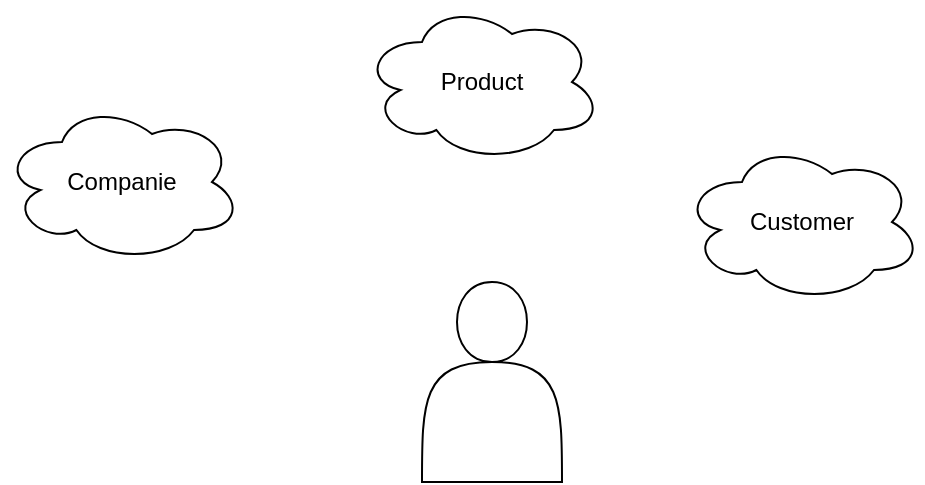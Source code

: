 <mxfile>
    <diagram id="BftoQ4M9l3bpGqCNaJW8" name="Cloud diagram">
        <mxGraphModel dx="1360" dy="790" grid="1" gridSize="10" guides="1" tooltips="1" connect="1" arrows="1" fold="1" page="1" pageScale="1" pageWidth="827" pageHeight="1169" math="0" shadow="0">
            <root>
                <mxCell id="p7A9AE8B45wEXdgiQYDZ-0"/>
                <mxCell id="p7A9AE8B45wEXdgiQYDZ-1" parent="p7A9AE8B45wEXdgiQYDZ-0"/>
                <mxCell id="p7A9AE8B45wEXdgiQYDZ-2" value="" style="shape=actor;whiteSpace=wrap;html=1;" parent="p7A9AE8B45wEXdgiQYDZ-1" vertex="1">
                    <mxGeometry x="360" y="300" width="70" height="100" as="geometry"/>
                </mxCell>
                <mxCell id="p7A9AE8B45wEXdgiQYDZ-3" value="Product" style="ellipse;shape=cloud;whiteSpace=wrap;html=1;" parent="p7A9AE8B45wEXdgiQYDZ-1" vertex="1">
                    <mxGeometry x="330" y="160" width="120" height="80" as="geometry"/>
                </mxCell>
                <mxCell id="p7A9AE8B45wEXdgiQYDZ-4" value="Customer" style="ellipse;shape=cloud;whiteSpace=wrap;html=1;" parent="p7A9AE8B45wEXdgiQYDZ-1" vertex="1">
                    <mxGeometry x="490" y="230" width="120" height="80" as="geometry"/>
                </mxCell>
                <mxCell id="p7A9AE8B45wEXdgiQYDZ-5" value="Companie" style="ellipse;shape=cloud;whiteSpace=wrap;html=1;" parent="p7A9AE8B45wEXdgiQYDZ-1" vertex="1">
                    <mxGeometry x="150" y="210" width="120" height="80" as="geometry"/>
                </mxCell>
            </root>
        </mxGraphModel>
    </diagram>
    <diagram id="SfidCJ8BkUveGsl_4IyG" name="ER diagram">
        <mxGraphModel dx="1360" dy="790" grid="1" gridSize="10" guides="1" tooltips="1" connect="1" arrows="1" fold="1" page="1" pageScale="1" pageWidth="827" pageHeight="1169" math="0" shadow="0">
            <root>
                <mxCell id="0"/>
                <mxCell id="1" parent="0"/>
                <mxCell id="Wu_AGs6K-JH0apfa06fK-2" style="edgeStyle=none;html=1;exitX=1;exitY=0.75;exitDx=0;exitDy=0;entryX=0;entryY=0.5;entryDx=0;entryDy=0;startArrow=ERone;startFill=0;endArrow=ERone;endFill=0;" parent="1" source="mz25Tj_YjTC5d9k70RLO-1" target="mz25Tj_YjTC5d9k70RLO-6" edge="1">
                    <mxGeometry relative="1" as="geometry"/>
                </mxCell>
                <mxCell id="Wu_AGs6K-JH0apfa06fK-10" style="edgeStyle=none;html=1;exitX=0.25;exitY=1;exitDx=0;exitDy=0;entryX=0.5;entryY=0;entryDx=0;entryDy=0;startArrow=ERmany;startFill=0;endArrow=ERmany;endFill=0;" parent="1" source="mz25Tj_YjTC5d9k70RLO-1" target="mz25Tj_YjTC5d9k70RLO-5" edge="1">
                    <mxGeometry relative="1" as="geometry"/>
                </mxCell>
                <mxCell id="mz25Tj_YjTC5d9k70RLO-1" value="Customer" style="rounded=0;whiteSpace=wrap;html=1;" parent="1" vertex="1">
                    <mxGeometry x="690" y="590" width="120" height="60" as="geometry"/>
                </mxCell>
                <mxCell id="mz25Tj_YjTC5d9k70RLO-2" value="Product" style="rounded=0;whiteSpace=wrap;html=1;" parent="1" vertex="1">
                    <mxGeometry x="690" y="150" width="120" height="60" as="geometry"/>
                </mxCell>
                <mxCell id="BYhoXUQVwIKaxeGHdYCk-1" style="edgeStyle=none;html=1;exitX=0;exitY=0.5;exitDx=0;exitDy=0;entryX=1;entryY=0.5;entryDx=0;entryDy=0;endArrow=ERmany;endFill=0;startArrow=ERone;startFill=0;" parent="1" source="mz25Tj_YjTC5d9k70RLO-3" target="mz25Tj_YjTC5d9k70RLO-2" edge="1">
                    <mxGeometry relative="1" as="geometry"/>
                </mxCell>
                <mxCell id="mz25Tj_YjTC5d9k70RLO-3" value="Companie" style="rounded=0;whiteSpace=wrap;html=1;" parent="1" vertex="1">
                    <mxGeometry x="1106" y="150" width="120" height="60" as="geometry"/>
                </mxCell>
                <mxCell id="Wu_AGs6K-JH0apfa06fK-8" style="edgeStyle=none;html=1;exitX=1;exitY=0.5;exitDx=0;exitDy=0;entryX=0;entryY=0.5;entryDx=0;entryDy=0;startArrow=ERmany;startFill=0;endArrow=ERmany;endFill=0;" parent="1" source="mz25Tj_YjTC5d9k70RLO-4" target="mz25Tj_YjTC5d9k70RLO-1" edge="1">
                    <mxGeometry relative="1" as="geometry"/>
                </mxCell>
                <mxCell id="mz25Tj_YjTC5d9k70RLO-4" value="lName" style="ellipse;whiteSpace=wrap;html=1;" parent="1" vertex="1">
                    <mxGeometry x="460" y="600" width="120" height="80" as="geometry"/>
                </mxCell>
                <mxCell id="mz25Tj_YjTC5d9k70RLO-5" value="Address" style="ellipse;whiteSpace=wrap;html=1;" parent="1" vertex="1">
                    <mxGeometry x="640" y="770" width="120" height="80" as="geometry"/>
                </mxCell>
                <mxCell id="mz25Tj_YjTC5d9k70RLO-6" value="Username" style="ellipse;whiteSpace=wrap;html=1;" parent="1" vertex="1">
                    <mxGeometry x="940" y="570" width="120" height="80" as="geometry"/>
                </mxCell>
                <mxCell id="mz25Tj_YjTC5d9k70RLO-7" value="Account_id" style="ellipse;whiteSpace=wrap;html=1;" parent="1" vertex="1">
                    <mxGeometry x="920" y="700" width="120" height="80" as="geometry"/>
                </mxCell>
                <mxCell id="mz25Tj_YjTC5d9k70RLO-8" value="email" style="ellipse;whiteSpace=wrap;html=1;" parent="1" vertex="1">
                    <mxGeometry x="480" y="740" width="120" height="80" as="geometry"/>
                </mxCell>
                <mxCell id="mz25Tj_YjTC5d9k70RLO-9" value="fName" style="ellipse;whiteSpace=wrap;html=1;" parent="1" vertex="1">
                    <mxGeometry x="890" y="480" width="120" height="80" as="geometry"/>
                </mxCell>
                <mxCell id="Wu_AGs6K-JH0apfa06fK-18" style="edgeStyle=none;html=1;exitX=0;exitY=1;exitDx=0;exitDy=0;entryX=0.75;entryY=0;entryDx=0;entryDy=0;startArrow=ERone;startFill=0;endArrow=ERone;endFill=0;" parent="1" source="mz25Tj_YjTC5d9k70RLO-10" target="mz25Tj_YjTC5d9k70RLO-3" edge="1">
                    <mxGeometry relative="1" as="geometry"/>
                </mxCell>
                <mxCell id="mz25Tj_YjTC5d9k70RLO-10" value="Address" style="ellipse;whiteSpace=wrap;html=1;" parent="1" vertex="1">
                    <mxGeometry x="1240" y="20" width="120" height="80" as="geometry"/>
                </mxCell>
                <mxCell id="mz25Tj_YjTC5d9k70RLO-11" value="email" style="ellipse;whiteSpace=wrap;html=1;" parent="1" vertex="1">
                    <mxGeometry x="1080" y="20" width="120" height="80" as="geometry"/>
                </mxCell>
                <mxCell id="Wu_AGs6K-JH0apfa06fK-17" style="edgeStyle=none;html=1;exitX=1;exitY=1;exitDx=0;exitDy=0;startArrow=ERone;startFill=0;endArrow=ERone;endFill=0;" parent="1" source="mz25Tj_YjTC5d9k70RLO-12" target="mz25Tj_YjTC5d9k70RLO-3" edge="1">
                    <mxGeometry relative="1" as="geometry"/>
                </mxCell>
                <mxCell id="mz25Tj_YjTC5d9k70RLO-12" value="Name" style="ellipse;whiteSpace=wrap;html=1;" parent="1" vertex="1">
                    <mxGeometry x="1241" y="280" width="120" height="80" as="geometry"/>
                </mxCell>
                <mxCell id="Wu_AGs6K-JH0apfa06fK-4" style="edgeStyle=none;html=1;entryX=1;entryY=1;entryDx=0;entryDy=0;startArrow=ERone;startFill=0;endArrow=ERone;endFill=0;" parent="1" target="mz25Tj_YjTC5d9k70RLO-3" edge="1">
                    <mxGeometry relative="1" as="geometry">
                        <mxPoint x="1340" y="230" as="sourcePoint"/>
                    </mxGeometry>
                </mxCell>
                <mxCell id="mz25Tj_YjTC5d9k70RLO-13" value="Companie_id" style="ellipse;whiteSpace=wrap;html=1;" parent="1" vertex="1">
                    <mxGeometry x="1320" y="200" width="120" height="80" as="geometry"/>
                </mxCell>
                <mxCell id="Wu_AGs6K-JH0apfa06fK-19" style="edgeStyle=none;html=1;exitX=0;exitY=0.5;exitDx=0;exitDy=0;entryX=1;entryY=0.25;entryDx=0;entryDy=0;startArrow=ERone;startFill=0;endArrow=ERone;endFill=0;" parent="1" source="mz25Tj_YjTC5d9k70RLO-14" target="mz25Tj_YjTC5d9k70RLO-3" edge="1">
                    <mxGeometry relative="1" as="geometry"/>
                </mxCell>
                <mxCell id="mz25Tj_YjTC5d9k70RLO-14" value="Telephone" style="ellipse;whiteSpace=wrap;html=1;" parent="1" vertex="1">
                    <mxGeometry x="1320" y="110" width="120" height="80" as="geometry"/>
                </mxCell>
                <mxCell id="Wu_AGs6K-JH0apfa06fK-15" style="edgeStyle=none;html=1;exitX=1;exitY=0.5;exitDx=0;exitDy=0;entryX=-0.003;entryY=0.377;entryDx=0;entryDy=0;entryPerimeter=0;startArrow=ERone;startFill=0;endArrow=ERone;endFill=0;" parent="1" source="mz25Tj_YjTC5d9k70RLO-15" target="mz25Tj_YjTC5d9k70RLO-2" edge="1">
                    <mxGeometry relative="1" as="geometry"/>
                </mxCell>
                <mxCell id="mz25Tj_YjTC5d9k70RLO-15" value="Name" style="ellipse;whiteSpace=wrap;html=1;" parent="1" vertex="1">
                    <mxGeometry x="414" y="90" width="120" height="80" as="geometry"/>
                </mxCell>
                <mxCell id="Wu_AGs6K-JH0apfa06fK-3" style="edgeStyle=none;html=1;exitX=1;exitY=1;exitDx=0;exitDy=0;entryX=0;entryY=0;entryDx=0;entryDy=0;startArrow=ERone;startFill=0;endArrow=ERone;endFill=0;" parent="1" source="mz25Tj_YjTC5d9k70RLO-16" target="mz25Tj_YjTC5d9k70RLO-2" edge="1">
                    <mxGeometry relative="1" as="geometry"/>
                </mxCell>
                <mxCell id="mz25Tj_YjTC5d9k70RLO-16" value="Product_id" style="ellipse;whiteSpace=wrap;html=1;" parent="1" vertex="1">
                    <mxGeometry x="540" y="30" width="120" height="80" as="geometry"/>
                </mxCell>
                <mxCell id="Wu_AGs6K-JH0apfa06fK-16" style="edgeStyle=none;html=1;exitX=1;exitY=0.5;exitDx=0;exitDy=0;entryX=0;entryY=0.75;entryDx=0;entryDy=0;startArrow=ERone;startFill=0;endArrow=ERone;endFill=0;" parent="1" source="mz25Tj_YjTC5d9k70RLO-17" target="mz25Tj_YjTC5d9k70RLO-2" edge="1">
                    <mxGeometry relative="1" as="geometry"/>
                </mxCell>
                <mxCell id="mz25Tj_YjTC5d9k70RLO-17" value="Description" style="ellipse;whiteSpace=wrap;html=1;" parent="1" vertex="1">
                    <mxGeometry x="354" y="180" width="120" height="80" as="geometry"/>
                </mxCell>
                <mxCell id="Wu_AGs6K-JH0apfa06fK-14" style="edgeStyle=none;html=1;exitX=0.5;exitY=1;exitDx=0;exitDy=0;entryX=0.433;entryY=-0.067;entryDx=0;entryDy=0;startArrow=ERone;startFill=0;endArrow=ERmany;endFill=0;entryPerimeter=0;" parent="1" source="mz25Tj_YjTC5d9k70RLO-19" target="mz25Tj_YjTC5d9k70RLO-2" edge="1">
                    <mxGeometry relative="1" as="geometry"/>
                </mxCell>
                <mxCell id="mz25Tj_YjTC5d9k70RLO-19" value="Set" style="ellipse;whiteSpace=wrap;html=1;" parent="1" vertex="1">
                    <mxGeometry x="690" y="20" width="120" height="80" as="geometry"/>
                </mxCell>
                <mxCell id="mz25Tj_YjTC5d9k70RLO-20" style="edgeStyle=none;html=1;exitX=1;exitY=0.5;exitDx=0;exitDy=0;entryX=0;entryY=0.5;entryDx=0;entryDy=0;startArrow=ERmany;startFill=0;endArrow=ERmany;endFill=0;" parent="1" source="mz25Tj_YjTC5d9k70RLO-21" target="mz25Tj_YjTC5d9k70RLO-22" edge="1">
                    <mxGeometry relative="1" as="geometry"/>
                </mxCell>
                <mxCell id="Wu_AGs6K-JH0apfa06fK-5" style="edgeStyle=none;html=1;exitX=0.5;exitY=0;exitDx=0;exitDy=0;entryX=0.5;entryY=1;entryDx=0;entryDy=0;startArrow=ERone;startFill=0;endArrow=ERone;endFill=0;" parent="1" source="mz25Tj_YjTC5d9k70RLO-21" target="mz25Tj_YjTC5d9k70RLO-2" edge="1">
                    <mxGeometry relative="1" as="geometry"/>
                </mxCell>
                <mxCell id="Wu_AGs6K-JH0apfa06fK-6" style="edgeStyle=none;html=1;exitX=0.5;exitY=1;exitDx=0;exitDy=0;startArrow=ERmany;startFill=0;endArrow=ERone;endFill=0;entryX=0.5;entryY=0;entryDx=0;entryDy=0;" parent="1" source="mz25Tj_YjTC5d9k70RLO-21" target="mz25Tj_YjTC5d9k70RLO-1" edge="1">
                    <mxGeometry relative="1" as="geometry">
                        <mxPoint x="420" y="660" as="targetPoint"/>
                    </mxGeometry>
                </mxCell>
                <mxCell id="mz25Tj_YjTC5d9k70RLO-21" value="transaction" style="rhombus;whiteSpace=wrap;html=1;" parent="1" vertex="1">
                    <mxGeometry x="710" y="400" width="80" height="80" as="geometry"/>
                </mxCell>
                <mxCell id="mz25Tj_YjTC5d9k70RLO-22" value="date" style="ellipse;whiteSpace=wrap;html=1;" parent="1" vertex="1">
                    <mxGeometry x="430" y="440" width="120" height="80" as="geometry"/>
                </mxCell>
                <mxCell id="mz25Tj_YjTC5d9k70RLO-23" style="edgeStyle=none;html=1;exitX=1;exitY=0.5;exitDx=0;exitDy=0;entryX=0;entryY=0.5;entryDx=0;entryDy=0;startArrow=ERone;startFill=0;endArrow=ERone;endFill=0;" parent="1" source="mz25Tj_YjTC5d9k70RLO-24" target="mz25Tj_YjTC5d9k70RLO-21" edge="1">
                    <mxGeometry relative="1" as="geometry"/>
                </mxCell>
                <mxCell id="mz25Tj_YjTC5d9k70RLO-24" value="transaction_id" style="ellipse;whiteSpace=wrap;html=1;" parent="1" vertex="1">
                    <mxGeometry x="430" y="310" width="120" height="80" as="geometry"/>
                </mxCell>
                <mxCell id="Wu_AGs6K-JH0apfa06fK-1" style="edgeStyle=none;html=1;exitX=1;exitY=1;exitDx=0;exitDy=0;entryX=0;entryY=0;entryDx=0;entryDy=0;startArrow=ERone;startFill=0;endArrow=ERone;endFill=0;" parent="1" source="mz25Tj_YjTC5d9k70RLO-1" edge="1" target="mz25Tj_YjTC5d9k70RLO-7">
                    <mxGeometry relative="1" as="geometry">
                        <mxPoint x="460" y="810" as="sourcePoint"/>
                        <mxPoint x="550" y="810" as="targetPoint"/>
                    </mxGeometry>
                </mxCell>
                <mxCell id="Wu_AGs6K-JH0apfa06fK-7" style="edgeStyle=none;html=1;exitX=1;exitY=0.25;exitDx=0;exitDy=0;entryX=0.01;entryY=0.357;entryDx=0;entryDy=0;startArrow=ERmany;startFill=0;endArrow=ERmany;endFill=0;entryPerimeter=0;" parent="1" target="mz25Tj_YjTC5d9k70RLO-9" edge="1" source="mz25Tj_YjTC5d9k70RLO-1">
                    <mxGeometry relative="1" as="geometry">
                        <mxPoint x="480" y="670" as="sourcePoint"/>
                        <mxPoint x="564" y="670" as="targetPoint"/>
                    </mxGeometry>
                </mxCell>
                <mxCell id="Wu_AGs6K-JH0apfa06fK-11" style="edgeStyle=none;html=1;exitX=0;exitY=1;exitDx=0;exitDy=0;entryX=1;entryY=0;entryDx=0;entryDy=0;startArrow=ERone;startFill=0;endArrow=ERone;endFill=0;" parent="1" source="mz25Tj_YjTC5d9k70RLO-1" target="mz25Tj_YjTC5d9k70RLO-8" edge="1">
                    <mxGeometry relative="1" as="geometry">
                        <mxPoint x="490" y="740" as="sourcePoint"/>
                        <mxPoint x="560" y="820" as="targetPoint"/>
                        <Array as="points"/>
                    </mxGeometry>
                </mxCell>
                <mxCell id="Wu_AGs6K-JH0apfa06fK-12" style="edgeStyle=none;html=1;exitX=0.5;exitY=1;exitDx=0;exitDy=0;startArrow=ERone;startFill=0;endArrow=ERone;endFill=0;entryX=0.5;entryY=0;entryDx=0;entryDy=0;" parent="1" source="mz25Tj_YjTC5d9k70RLO-11" target="mz25Tj_YjTC5d9k70RLO-3" edge="1">
                    <mxGeometry relative="1" as="geometry">
                        <mxPoint x="1160" y="110" as="sourcePoint"/>
                        <mxPoint x="1230" y="190" as="targetPoint"/>
                    </mxGeometry>
                </mxCell>
                <mxCell id="ufZ4dYLtVUYKjgn7GGsq-1" value="email" style="ellipse;whiteSpace=wrap;html=1;" parent="1" vertex="1">
                    <mxGeometry x="770" y="750" width="120" height="80" as="geometry"/>
                </mxCell>
                <mxCell id="ufZ4dYLtVUYKjgn7GGsq-2" style="edgeStyle=none;html=1;exitX=0.942;exitY=1.033;exitDx=0;exitDy=0;entryX=0.271;entryY=0.021;entryDx=0;entryDy=0;startArrow=ERone;startFill=0;endArrow=ERone;endFill=0;entryPerimeter=0;exitPerimeter=0;" parent="1" target="ufZ4dYLtVUYKjgn7GGsq-1" edge="1" source="mz25Tj_YjTC5d9k70RLO-1">
                    <mxGeometry relative="1" as="geometry">
                        <mxPoint x="452.57" y="730" as="sourcePoint"/>
                        <mxPoint x="374.996" y="801.716" as="targetPoint"/>
                        <Array as="points"/>
                    </mxGeometry>
                </mxCell>
            </root>
        </mxGraphModel>
    </diagram>
    <diagram id="MAcOQeWAqqJxacAHFtBG" name="Classes Diagram">
        <mxGraphModel dx="1360" dy="790" grid="1" gridSize="10" guides="1" tooltips="1" connect="1" arrows="1" fold="1" page="1" pageScale="1" pageWidth="827" pageHeight="1169" math="0" shadow="0">
            <root>
                <mxCell id="bltSFaBkxvMaxDuWufUZ-0"/>
                <mxCell id="bltSFaBkxvMaxDuWufUZ-1" parent="bltSFaBkxvMaxDuWufUZ-0"/>
                <mxCell id="5Vwtv1XRabFov6B1tKpm-0" value="Product" style="swimlane;fontStyle=0;childLayout=stackLayout;horizontal=1;startSize=30;horizontalStack=0;resizeParent=1;resizeParentMax=0;resizeLast=0;collapsible=1;marginBottom=0;" parent="bltSFaBkxvMaxDuWufUZ-1" vertex="1">
                    <mxGeometry x="190" y="80" width="170" height="300" as="geometry"/>
                </mxCell>
                <mxCell id="KDL0FA6mY9nUB1wJZi-c-2" value="product_id: int" style="text;strokeColor=none;fillColor=none;align=left;verticalAlign=middle;spacingLeft=4;spacingRight=4;overflow=hidden;points=[[0,0.5],[1,0.5]];portConstraint=eastwest;rotatable=0;" vertex="1" parent="5Vwtv1XRabFov6B1tKpm-0">
                    <mxGeometry y="30" width="170" height="30" as="geometry"/>
                </mxCell>
                <mxCell id="5Vwtv1XRabFov6B1tKpm-2" value="Name: varchar(40)" style="text;strokeColor=none;fillColor=none;align=left;verticalAlign=middle;spacingLeft=4;spacingRight=4;overflow=hidden;points=[[0,0.5],[1,0.5]];portConstraint=eastwest;rotatable=0;" parent="5Vwtv1XRabFov6B1tKpm-0" vertex="1">
                    <mxGeometry y="60" width="170" height="30" as="geometry"/>
                </mxCell>
                <mxCell id="5Vwtv1XRabFov6B1tKpm-3" value="Description: varchar(255)" style="text;strokeColor=none;fillColor=none;align=left;verticalAlign=middle;spacingLeft=4;spacingRight=4;overflow=hidden;points=[[0,0.5],[1,0.5]];portConstraint=eastwest;rotatable=0;" parent="5Vwtv1XRabFov6B1tKpm-0" vertex="1">
                    <mxGeometry y="90" width="170" height="30" as="geometry"/>
                </mxCell>
                <mxCell id="5Vwtv1XRabFov6B1tKpm-4" value="Photo: varchar(50)" style="text;strokeColor=none;fillColor=none;align=left;verticalAlign=middle;spacingLeft=4;spacingRight=4;overflow=hidden;points=[[0,0.5],[1,0.5]];portConstraint=eastwest;rotatable=0;" parent="5Vwtv1XRabFov6B1tKpm-0" vertex="1">
                    <mxGeometry y="120" width="170" height="30" as="geometry"/>
                </mxCell>
                <mxCell id="5Vwtv1XRabFov6B1tKpm-5" value="Price: int" style="text;strokeColor=none;fillColor=none;align=left;verticalAlign=middle;spacingLeft=4;spacingRight=4;overflow=hidden;points=[[0,0.5],[1,0.5]];portConstraint=eastwest;rotatable=0;" parent="5Vwtv1XRabFov6B1tKpm-0" vertex="1">
                    <mxGeometry y="150" width="170" height="30" as="geometry"/>
                </mxCell>
                <mxCell id="5Vwtv1XRabFov6B1tKpm-8" value="location: varchar(50)" style="text;strokeColor=none;fillColor=none;align=left;verticalAlign=middle;spacingLeft=4;spacingRight=4;overflow=hidden;points=[[0,0.5],[1,0.5]];portConstraint=eastwest;rotatable=0;" parent="5Vwtv1XRabFov6B1tKpm-0" vertex="1">
                    <mxGeometry y="180" width="170" height="30" as="geometry"/>
                </mxCell>
                <mxCell id="5Vwtv1XRabFov6B1tKpm-9" value="Set: varchar(50)" style="text;strokeColor=none;fillColor=none;align=left;verticalAlign=middle;spacingLeft=4;spacingRight=4;overflow=hidden;points=[[0,0.5],[1,0.5]];portConstraint=eastwest;rotatable=0;" parent="5Vwtv1XRabFov6B1tKpm-0" vertex="1">
                    <mxGeometry y="210" width="170" height="30" as="geometry"/>
                </mxCell>
                <mxCell id="KDL0FA6mY9nUB1wJZi-c-3" value="fk_transaction_id: int" style="text;strokeColor=none;fillColor=none;align=left;verticalAlign=middle;spacingLeft=4;spacingRight=4;overflow=hidden;points=[[0,0.5],[1,0.5]];portConstraint=eastwest;rotatable=0;" vertex="1" parent="5Vwtv1XRabFov6B1tKpm-0">
                    <mxGeometry y="240" width="170" height="30" as="geometry"/>
                </mxCell>
                <mxCell id="KDL0FA6mY9nUB1wJZi-c-4" value="fk_companie_id: int" style="text;strokeColor=none;fillColor=none;align=left;verticalAlign=middle;spacingLeft=4;spacingRight=4;overflow=hidden;points=[[0,0.5],[1,0.5]];portConstraint=eastwest;rotatable=0;" vertex="1" parent="5Vwtv1XRabFov6B1tKpm-0">
                    <mxGeometry y="270" width="170" height="30" as="geometry"/>
                </mxCell>
                <mxCell id="5Vwtv1XRabFov6B1tKpm-11" value="Customer" style="swimlane;fontStyle=0;childLayout=stackLayout;horizontal=1;startSize=30;horizontalStack=0;resizeParent=1;resizeParentMax=0;resizeLast=0;collapsible=1;marginBottom=0;" parent="bltSFaBkxvMaxDuWufUZ-1" vertex="1">
                    <mxGeometry x="600" y="80" width="140" height="300" as="geometry"/>
                </mxCell>
                <mxCell id="KDL0FA6mY9nUB1wJZi-c-10" value="customer_id: int" style="text;strokeColor=none;fillColor=none;align=left;verticalAlign=middle;spacingLeft=4;spacingRight=4;overflow=hidden;points=[[0,0.5],[1,0.5]];portConstraint=eastwest;rotatable=0;" vertex="1" parent="5Vwtv1XRabFov6B1tKpm-11">
                    <mxGeometry y="30" width="140" height="30" as="geometry"/>
                </mxCell>
                <mxCell id="5Vwtv1XRabFov6B1tKpm-13" value="lName: varchar(40)" style="text;strokeColor=none;fillColor=none;align=left;verticalAlign=middle;spacingLeft=4;spacingRight=4;overflow=hidden;points=[[0,0.5],[1,0.5]];portConstraint=eastwest;rotatable=0;" parent="5Vwtv1XRabFov6B1tKpm-11" vertex="1">
                    <mxGeometry y="60" width="140" height="30" as="geometry"/>
                </mxCell>
                <mxCell id="5Vwtv1XRabFov6B1tKpm-14" value="fName: varchar(40)" style="text;strokeColor=none;fillColor=none;align=left;verticalAlign=middle;spacingLeft=4;spacingRight=4;overflow=hidden;points=[[0,0.5],[1,0.5]];portConstraint=eastwest;rotatable=0;" parent="5Vwtv1XRabFov6B1tKpm-11" vertex="1">
                    <mxGeometry y="90" width="140" height="30" as="geometry"/>
                </mxCell>
                <mxCell id="5Vwtv1XRabFov6B1tKpm-15" value="age: int" style="text;strokeColor=none;fillColor=none;align=left;verticalAlign=middle;spacingLeft=4;spacingRight=4;overflow=hidden;points=[[0,0.5],[1,0.5]];portConstraint=eastwest;rotatable=0;" parent="5Vwtv1XRabFov6B1tKpm-11" vertex="1">
                    <mxGeometry y="120" width="140" height="30" as="geometry"/>
                </mxCell>
                <mxCell id="5Vwtv1XRabFov6B1tKpm-16" value="gender: Enum(M,F)" style="text;strokeColor=none;fillColor=none;align=left;verticalAlign=middle;spacingLeft=4;spacingRight=4;overflow=hidden;points=[[0,0.5],[1,0.5]];portConstraint=eastwest;rotatable=0;" parent="5Vwtv1XRabFov6B1tKpm-11" vertex="1">
                    <mxGeometry y="150" width="140" height="30" as="geometry"/>
                </mxCell>
                <mxCell id="5Vwtv1XRabFov6B1tKpm-17" value="address: varchar(50)" style="text;strokeColor=none;fillColor=none;align=left;verticalAlign=middle;spacingLeft=4;spacingRight=4;overflow=hidden;points=[[0,0.5],[1,0.5]];portConstraint=eastwest;rotatable=0;" parent="5Vwtv1XRabFov6B1tKpm-11" vertex="1">
                    <mxGeometry y="180" width="140" height="30" as="geometry"/>
                </mxCell>
                <mxCell id="5Vwtv1XRabFov6B1tKpm-19" value="email: varchar(40)" style="text;strokeColor=none;fillColor=none;align=left;verticalAlign=middle;spacingLeft=4;spacingRight=4;overflow=hidden;points=[[0,0.5],[1,0.5]];portConstraint=eastwest;rotatable=0;" parent="5Vwtv1XRabFov6B1tKpm-11" vertex="1">
                    <mxGeometry y="210" width="140" height="30" as="geometry"/>
                </mxCell>
                <mxCell id="5Vwtv1XRabFov6B1tKpm-20" value="regular: varchar(40)" style="text;strokeColor=none;fillColor=none;align=left;verticalAlign=middle;spacingLeft=4;spacingRight=4;overflow=hidden;points=[[0,0.5],[1,0.5]];portConstraint=eastwest;rotatable=0;" parent="5Vwtv1XRabFov6B1tKpm-11" vertex="1">
                    <mxGeometry y="240" width="140" height="30" as="geometry"/>
                </mxCell>
                <mxCell id="5Vwtv1XRabFov6B1tKpm-21" value="password: varchar(40)" style="text;strokeColor=none;fillColor=none;align=left;verticalAlign=middle;spacingLeft=4;spacingRight=4;overflow=hidden;points=[[0,0.5],[1,0.5]];portConstraint=eastwest;rotatable=0;" parent="5Vwtv1XRabFov6B1tKpm-11" vertex="1">
                    <mxGeometry y="270" width="140" height="30" as="geometry"/>
                </mxCell>
                <mxCell id="5Vwtv1XRabFov6B1tKpm-22" value="Transaction" style="swimlane;fontStyle=0;childLayout=stackLayout;horizontal=1;startSize=30;horizontalStack=0;resizeParent=1;resizeParentMax=0;resizeLast=0;collapsible=1;marginBottom=0;" parent="bltSFaBkxvMaxDuWufUZ-1" vertex="1">
                    <mxGeometry x="390" y="80" width="140" height="240" as="geometry"/>
                </mxCell>
                <mxCell id="KDL0FA6mY9nUB1wJZi-c-6" value="transaction_id: int" style="text;strokeColor=none;fillColor=none;align=left;verticalAlign=middle;spacingLeft=4;spacingRight=4;overflow=hidden;points=[[0,0.5],[1,0.5]];portConstraint=eastwest;rotatable=0;" vertex="1" parent="5Vwtv1XRabFov6B1tKpm-22">
                    <mxGeometry y="30" width="140" height="30" as="geometry"/>
                </mxCell>
                <mxCell id="5Vwtv1XRabFov6B1tKpm-24" value="date: date" style="text;strokeColor=none;fillColor=none;align=left;verticalAlign=middle;spacingLeft=4;spacingRight=4;overflow=hidden;points=[[0,0.5],[1,0.5]];portConstraint=eastwest;rotatable=0;" parent="5Vwtv1XRabFov6B1tKpm-22" vertex="1">
                    <mxGeometry y="60" width="140" height="30" as="geometry"/>
                </mxCell>
                <mxCell id="5Vwtv1XRabFov6B1tKpm-25" value="bank: varchar(50)" style="text;strokeColor=none;fillColor=none;align=left;verticalAlign=middle;spacingLeft=4;spacingRight=4;overflow=hidden;points=[[0,0.5],[1,0.5]];portConstraint=eastwest;rotatable=0;" parent="5Vwtv1XRabFov6B1tKpm-22" vertex="1">
                    <mxGeometry y="90" width="140" height="30" as="geometry"/>
                </mxCell>
                <mxCell id="5Vwtv1XRabFov6B1tKpm-26" value="aproved: varchar(50)" style="text;strokeColor=none;fillColor=none;align=left;verticalAlign=middle;spacingLeft=4;spacingRight=4;overflow=hidden;points=[[0,0.5],[1,0.5]];portConstraint=eastwest;rotatable=0;" parent="5Vwtv1XRabFov6B1tKpm-22" vertex="1">
                    <mxGeometry y="120" width="140" height="30" as="geometry"/>
                </mxCell>
                <mxCell id="5Vwtv1XRabFov6B1tKpm-27" value="bank id: int" style="text;strokeColor=none;fillColor=none;align=left;verticalAlign=middle;spacingLeft=4;spacingRight=4;overflow=hidden;points=[[0,0.5],[1,0.5]];portConstraint=eastwest;rotatable=0;" parent="5Vwtv1XRabFov6B1tKpm-22" vertex="1">
                    <mxGeometry y="150" width="140" height="30" as="geometry"/>
                </mxCell>
                <mxCell id="KDL0FA6mY9nUB1wJZi-c-7" value="fk_customer_id: int" style="text;strokeColor=none;fillColor=none;align=left;verticalAlign=middle;spacingLeft=4;spacingRight=4;overflow=hidden;points=[[0,0.5],[1,0.5]];portConstraint=eastwest;rotatable=0;" vertex="1" parent="5Vwtv1XRabFov6B1tKpm-22">
                    <mxGeometry y="180" width="140" height="30" as="geometry"/>
                </mxCell>
                <mxCell id="KDL0FA6mY9nUB1wJZi-c-8" value="fk_product_id: int" style="text;strokeColor=none;fillColor=none;align=left;verticalAlign=middle;spacingLeft=4;spacingRight=4;overflow=hidden;points=[[0,0.5],[1,0.5]];portConstraint=eastwest;rotatable=0;" vertex="1" parent="5Vwtv1XRabFov6B1tKpm-22">
                    <mxGeometry y="210" width="140" height="30" as="geometry"/>
                </mxCell>
                <mxCell id="RoiQtEguqw4ibtDkEK5l-0" value="Companie" style="swimlane;fontStyle=0;childLayout=stackLayout;horizontal=1;startSize=30;horizontalStack=0;resizeParent=1;resizeParentMax=0;resizeLast=0;collapsible=1;marginBottom=0;" parent="bltSFaBkxvMaxDuWufUZ-1" vertex="1">
                    <mxGeometry x="10" y="80" width="140" height="210" as="geometry"/>
                </mxCell>
                <mxCell id="KDL0FA6mY9nUB1wJZi-c-0" value="Companie_id: int" style="text;strokeColor=none;fillColor=none;align=left;verticalAlign=middle;spacingLeft=4;spacingRight=4;overflow=hidden;points=[[0,0.5],[1,0.5]];portConstraint=eastwest;rotatable=0;" vertex="1" parent="RoiQtEguqw4ibtDkEK5l-0">
                    <mxGeometry y="30" width="140" height="30" as="geometry"/>
                </mxCell>
                <mxCell id="RoiQtEguqw4ibtDkEK5l-2" value="Name: varchar(40)" style="text;strokeColor=none;fillColor=none;align=left;verticalAlign=middle;spacingLeft=4;spacingRight=4;overflow=hidden;points=[[0,0.5],[1,0.5]];portConstraint=eastwest;rotatable=0;" parent="RoiQtEguqw4ibtDkEK5l-0" vertex="1">
                    <mxGeometry y="60" width="140" height="30" as="geometry"/>
                </mxCell>
                <mxCell id="RoiQtEguqw4ibtDkEK5l-3" value="Email: varchar(50)" style="text;strokeColor=none;fillColor=none;align=left;verticalAlign=middle;spacingLeft=4;spacingRight=4;overflow=hidden;points=[[0,0.5],[1,0.5]];portConstraint=eastwest;rotatable=0;" parent="RoiQtEguqw4ibtDkEK5l-0" vertex="1">
                    <mxGeometry y="90" width="140" height="30" as="geometry"/>
                </mxCell>
                <mxCell id="1k5tXGwux48BqGk3Wfwd-0" value="Telephone: int" style="text;strokeColor=none;fillColor=none;align=left;verticalAlign=middle;spacingLeft=4;spacingRight=4;overflow=hidden;points=[[0,0.5],[1,0.5]];portConstraint=eastwest;rotatable=0;" parent="RoiQtEguqw4ibtDkEK5l-0" vertex="1">
                    <mxGeometry y="120" width="140" height="30" as="geometry"/>
                </mxCell>
                <mxCell id="RoiQtEguqw4ibtDkEK5l-8" value="Address: varchar(50)" style="text;strokeColor=none;fillColor=none;align=left;verticalAlign=middle;spacingLeft=4;spacingRight=4;overflow=hidden;points=[[0,0.5],[1,0.5]];portConstraint=eastwest;rotatable=0;" parent="RoiQtEguqw4ibtDkEK5l-0" vertex="1">
                    <mxGeometry y="150" width="140" height="30" as="geometry"/>
                </mxCell>
                <mxCell id="KDL0FA6mY9nUB1wJZi-c-1" value="fk_transaction_id: int" style="text;strokeColor=none;fillColor=none;align=left;verticalAlign=middle;spacingLeft=4;spacingRight=4;overflow=hidden;points=[[0,0.5],[1,0.5]];portConstraint=eastwest;rotatable=0;" vertex="1" parent="RoiQtEguqw4ibtDkEK5l-0">
                    <mxGeometry y="180" width="140" height="30" as="geometry"/>
                </mxCell>
                <mxCell id="Ifa2wM2gta5CdhLF6j30-0" style="edgeStyle=none;html=1;exitX=1;exitY=0.5;exitDx=0;exitDy=0;entryX=0;entryY=0.5;entryDx=0;entryDy=0;endArrow=ERmany;endFill=0;startArrow=ERone;startFill=0;" parent="bltSFaBkxvMaxDuWufUZ-1" source="RoiQtEguqw4ibtDkEK5l-3" target="5Vwtv1XRabFov6B1tKpm-3" edge="1">
                    <mxGeometry relative="1" as="geometry"/>
                </mxCell>
                <mxCell id="Ifa2wM2gta5CdhLF6j30-1" style="edgeStyle=none;html=1;exitX=1;exitY=0.5;exitDx=0;exitDy=0;entryX=0;entryY=0.5;entryDx=0;entryDy=0;startArrow=ERmany;startFill=0;endArrow=ERmany;endFill=0;" parent="bltSFaBkxvMaxDuWufUZ-1" source="5Vwtv1XRabFov6B1tKpm-3" target="5Vwtv1XRabFov6B1tKpm-25" edge="1">
                    <mxGeometry relative="1" as="geometry"/>
                </mxCell>
                <mxCell id="Ifa2wM2gta5CdhLF6j30-3" style="edgeStyle=none;html=1;exitX=1;exitY=0.5;exitDx=0;exitDy=0;entryX=0;entryY=0.5;entryDx=0;entryDy=0;startArrow=ERmany;startFill=0;endArrow=ERmany;endFill=0;" parent="bltSFaBkxvMaxDuWufUZ-1" source="5Vwtv1XRabFov6B1tKpm-25" target="5Vwtv1XRabFov6B1tKpm-14" edge="1">
                    <mxGeometry relative="1" as="geometry"/>
                </mxCell>
            </root>
        </mxGraphModel>
    </diagram>
    <diagram id="Pe-IWPN4tiaakaTPTUUt" name="Design">
        <mxGraphModel dx="2187" dy="790" grid="1" gridSize="10" guides="1" tooltips="1" connect="1" arrows="1" fold="1" page="1" pageScale="1" pageWidth="827" pageHeight="1169" math="0" shadow="0">
            <root>
                <mxCell id="l7A9eT8RPMLJg5uUsWfp-0"/>
                <mxCell id="l7A9eT8RPMLJg5uUsWfp-1" parent="l7A9eT8RPMLJg5uUsWfp-0"/>
                <mxCell id="_yUc3wn5C9PAnkP_wkvD-0" value="Product" style="swimlane;fontStyle=0;childLayout=stackLayout;horizontal=1;startSize=30;horizontalStack=0;resizeParent=1;resizeParentMax=0;resizeLast=0;collapsible=1;marginBottom=0;" parent="l7A9eT8RPMLJg5uUsWfp-1" vertex="1">
                    <mxGeometry x="-20" y="20" width="180" height="210" as="geometry">
                        <mxRectangle x="130" y="25" width="70" height="30" as="alternateBounds"/>
                    </mxGeometry>
                </mxCell>
                <mxCell id="NQptkOQGjQ6nekCyCTQY-1" value="product_id: int" style="text;strokeColor=none;fillColor=none;align=left;verticalAlign=middle;spacingLeft=4;spacingRight=4;overflow=hidden;points=[[0,0.5],[1,0.5]];portConstraint=eastwest;rotatable=0;" vertex="1" parent="_yUc3wn5C9PAnkP_wkvD-0">
                    <mxGeometry y="30" width="180" height="30" as="geometry"/>
                </mxCell>
                <mxCell id="_yUc3wn5C9PAnkP_wkvD-2" value="Name: varchar(40)" style="text;strokeColor=none;fillColor=none;align=left;verticalAlign=middle;spacingLeft=4;spacingRight=4;overflow=hidden;points=[[0,0.5],[1,0.5]];portConstraint=eastwest;rotatable=0;" parent="_yUc3wn5C9PAnkP_wkvD-0" vertex="1">
                    <mxGeometry y="60" width="180" height="30" as="geometry"/>
                </mxCell>
                <mxCell id="_yUc3wn5C9PAnkP_wkvD-3" value="Description: varchar(255)" style="text;strokeColor=none;fillColor=none;align=left;verticalAlign=middle;spacingLeft=4;spacingRight=4;overflow=hidden;points=[[0,0.5],[1,0.5]];portConstraint=eastwest;rotatable=0;" parent="_yUc3wn5C9PAnkP_wkvD-0" vertex="1">
                    <mxGeometry y="90" width="180" height="30" as="geometry"/>
                </mxCell>
                <mxCell id="_yUc3wn5C9PAnkP_wkvD-4" value="Photo: varchar(50)" style="text;strokeColor=none;fillColor=none;align=left;verticalAlign=middle;spacingLeft=4;spacingRight=4;overflow=hidden;points=[[0,0.5],[1,0.5]];portConstraint=eastwest;rotatable=0;" parent="_yUc3wn5C9PAnkP_wkvD-0" vertex="1">
                    <mxGeometry y="120" width="180" height="30" as="geometry"/>
                </mxCell>
                <mxCell id="_yUc3wn5C9PAnkP_wkvD-5" value="Price: int" style="text;strokeColor=none;fillColor=none;align=left;verticalAlign=middle;spacingLeft=4;spacingRight=4;overflow=hidden;points=[[0,0.5],[1,0.5]];portConstraint=eastwest;rotatable=0;" parent="_yUc3wn5C9PAnkP_wkvD-0" vertex="1">
                    <mxGeometry y="150" width="180" height="30" as="geometry"/>
                </mxCell>
                <mxCell id="NQptkOQGjQ6nekCyCTQY-2" value="fk_set_id: int" style="text;strokeColor=none;fillColor=none;align=left;verticalAlign=middle;spacingLeft=4;spacingRight=4;overflow=hidden;points=[[0,0.5],[1,0.5]];portConstraint=eastwest;rotatable=0;" vertex="1" parent="_yUc3wn5C9PAnkP_wkvD-0">
                    <mxGeometry y="180" width="180" height="30" as="geometry"/>
                </mxCell>
                <mxCell id="_yUc3wn5C9PAnkP_wkvD-10" value="Customer" style="swimlane;fontStyle=0;childLayout=stackLayout;horizontal=1;startSize=30;horizontalStack=0;resizeParent=1;resizeParentMax=0;resizeLast=0;collapsible=1;marginBottom=0;" parent="l7A9eT8RPMLJg5uUsWfp-1" vertex="1">
                    <mxGeometry x="667" y="30" width="160" height="300" as="geometry"/>
                </mxCell>
                <mxCell id="NQptkOQGjQ6nekCyCTQY-19" value="customer_id: int" style="text;strokeColor=none;fillColor=none;align=left;verticalAlign=middle;spacingLeft=4;spacingRight=4;overflow=hidden;points=[[0,0.5],[1,0.5]];portConstraint=eastwest;rotatable=0;" vertex="1" parent="_yUc3wn5C9PAnkP_wkvD-10">
                    <mxGeometry y="30" width="160" height="30" as="geometry"/>
                </mxCell>
                <mxCell id="_yUc3wn5C9PAnkP_wkvD-12" value="lName: varchar(40)" style="text;strokeColor=none;fillColor=none;align=left;verticalAlign=middle;spacingLeft=4;spacingRight=4;overflow=hidden;points=[[0,0.5],[1,0.5]];portConstraint=eastwest;rotatable=0;" parent="_yUc3wn5C9PAnkP_wkvD-10" vertex="1">
                    <mxGeometry y="60" width="160" height="30" as="geometry"/>
                </mxCell>
                <mxCell id="_yUc3wn5C9PAnkP_wkvD-13" value="fName: varchar(40)" style="text;strokeColor=none;fillColor=none;align=left;verticalAlign=middle;spacingLeft=4;spacingRight=4;overflow=hidden;points=[[0,0.5],[1,0.5]];portConstraint=eastwest;rotatable=0;" parent="_yUc3wn5C9PAnkP_wkvD-10" vertex="1">
                    <mxGeometry y="90" width="160" height="30" as="geometry"/>
                </mxCell>
                <mxCell id="_yUc3wn5C9PAnkP_wkvD-17" value="email: varchar(40)" style="text;strokeColor=none;fillColor=none;align=left;verticalAlign=middle;spacingLeft=4;spacingRight=4;overflow=hidden;points=[[0,0.5],[1,0.5]];portConstraint=eastwest;rotatable=0;" parent="_yUc3wn5C9PAnkP_wkvD-10" vertex="1">
                    <mxGeometry y="120" width="160" height="30" as="geometry"/>
                </mxCell>
                <mxCell id="_yUc3wn5C9PAnkP_wkvD-18" value="regular: varchar(40)" style="text;strokeColor=none;fillColor=none;align=left;verticalAlign=middle;spacingLeft=4;spacingRight=4;overflow=hidden;points=[[0,0.5],[1,0.5]];portConstraint=eastwest;rotatable=0;" parent="_yUc3wn5C9PAnkP_wkvD-10" vertex="1">
                    <mxGeometry y="150" width="160" height="30" as="geometry"/>
                </mxCell>
                <mxCell id="_yUc3wn5C9PAnkP_wkvD-20" value="password: varchar(40)" style="text;strokeColor=none;fillColor=none;align=left;verticalAlign=middle;spacingLeft=4;spacingRight=4;overflow=hidden;points=[[0,0.5],[1,0.5]];portConstraint=eastwest;rotatable=0;" parent="_yUc3wn5C9PAnkP_wkvD-10" vertex="1">
                    <mxGeometry y="180" width="160" height="30" as="geometry"/>
                </mxCell>
                <mxCell id="NQptkOQGjQ6nekCyCTQY-13" value="Fk_transaction_id: int" style="text;strokeColor=none;fillColor=none;align=left;verticalAlign=middle;spacingLeft=4;spacingRight=4;overflow=hidden;points=[[0,0.5],[1,0.5]];portConstraint=eastwest;rotatable=0;" vertex="1" parent="_yUc3wn5C9PAnkP_wkvD-10">
                    <mxGeometry y="210" width="160" height="30" as="geometry"/>
                </mxCell>
                <mxCell id="NQptkOQGjQ6nekCyCTQY-12" value="Fk_transaction_id: int" style="text;strokeColor=none;fillColor=none;align=left;verticalAlign=middle;spacingLeft=4;spacingRight=4;overflow=hidden;points=[[0,0.5],[1,0.5]];portConstraint=eastwest;rotatable=0;" vertex="1" parent="_yUc3wn5C9PAnkP_wkvD-10">
                    <mxGeometry y="240" width="160" height="30" as="geometry"/>
                </mxCell>
                <mxCell id="NQptkOQGjQ6nekCyCTQY-14" value="fk_order_id: int" style="text;strokeColor=none;fillColor=none;align=left;verticalAlign=middle;spacingLeft=4;spacingRight=4;overflow=hidden;points=[[0,0.5],[1,0.5]];portConstraint=eastwest;rotatable=0;" vertex="1" parent="_yUc3wn5C9PAnkP_wkvD-10">
                    <mxGeometry y="270" width="160" height="30" as="geometry"/>
                </mxCell>
                <mxCell id="_yUc3wn5C9PAnkP_wkvD-22" value="Order" style="swimlane;fontStyle=0;childLayout=stackLayout;horizontal=1;startSize=30;horizontalStack=0;resizeParent=1;resizeParentMax=0;resizeLast=0;collapsible=1;marginBottom=0;" parent="l7A9eT8RPMLJg5uUsWfp-1" vertex="1">
                    <mxGeometry x="420" y="60" width="140" height="240" as="geometry"/>
                </mxCell>
                <mxCell id="NQptkOQGjQ6nekCyCTQY-4" value="Order_id: int" style="text;strokeColor=none;fillColor=none;align=left;verticalAlign=middle;spacingLeft=4;spacingRight=4;overflow=hidden;points=[[0,0.5],[1,0.5]];portConstraint=eastwest;rotatable=0;" vertex="1" parent="_yUc3wn5C9PAnkP_wkvD-22">
                    <mxGeometry y="30" width="140" height="30" as="geometry"/>
                </mxCell>
                <mxCell id="_yUc3wn5C9PAnkP_wkvD-24" value="OrderDate: date" style="text;strokeColor=none;fillColor=none;align=left;verticalAlign=middle;spacingLeft=4;spacingRight=4;overflow=hidden;points=[[0,0.5],[1,0.5]];portConstraint=eastwest;rotatable=0;" parent="_yUc3wn5C9PAnkP_wkvD-22" vertex="1">
                    <mxGeometry y="60" width="140" height="30" as="geometry"/>
                </mxCell>
                <mxCell id="_yUc3wn5C9PAnkP_wkvD-25" value="ShipDate: date" style="text;strokeColor=none;fillColor=none;align=left;verticalAlign=middle;spacingLeft=4;spacingRight=4;overflow=hidden;points=[[0,0.5],[1,0.5]];portConstraint=eastwest;rotatable=0;" parent="_yUc3wn5C9PAnkP_wkvD-22" vertex="1">
                    <mxGeometry y="90" width="140" height="30" as="geometry"/>
                </mxCell>
                <mxCell id="_yUc3wn5C9PAnkP_wkvD-26" value="DeliveryDate: date" style="text;strokeColor=none;fillColor=none;align=left;verticalAlign=middle;spacingLeft=4;spacingRight=4;overflow=hidden;points=[[0,0.5],[1,0.5]];portConstraint=eastwest;rotatable=0;" parent="_yUc3wn5C9PAnkP_wkvD-22" vertex="1">
                    <mxGeometry y="120" width="140" height="30" as="geometry"/>
                </mxCell>
                <mxCell id="_yUc3wn5C9PAnkP_wkvD-27" value="Quantity: Int" style="text;strokeColor=none;fillColor=none;align=left;verticalAlign=middle;spacingLeft=4;spacingRight=4;overflow=hidden;points=[[0,0.5],[1,0.5]];portConstraint=eastwest;rotatable=0;" parent="_yUc3wn5C9PAnkP_wkvD-22" vertex="1">
                    <mxGeometry y="150" width="140" height="30" as="geometry"/>
                </mxCell>
                <mxCell id="_yUc3wn5C9PAnkP_wkvD-29" value="PriceSum: Int" style="text;strokeColor=none;fillColor=none;align=left;verticalAlign=middle;spacingLeft=4;spacingRight=4;overflow=hidden;points=[[0,0.5],[1,0.5]];portConstraint=eastwest;rotatable=0;" parent="_yUc3wn5C9PAnkP_wkvD-22" vertex="1">
                    <mxGeometry y="180" width="140" height="30" as="geometry"/>
                </mxCell>
                <mxCell id="NQptkOQGjQ6nekCyCTQY-5" value="Fk_ship_id: int" style="text;strokeColor=none;fillColor=none;align=left;verticalAlign=middle;spacingLeft=4;spacingRight=4;overflow=hidden;points=[[0,0.5],[1,0.5]];portConstraint=eastwest;rotatable=0;" vertex="1" parent="_yUc3wn5C9PAnkP_wkvD-22">
                    <mxGeometry y="210" width="140" height="30" as="geometry"/>
                </mxCell>
                <mxCell id="_yUc3wn5C9PAnkP_wkvD-31" value="Set" style="swimlane;fontStyle=0;childLayout=stackLayout;horizontal=1;startSize=30;horizontalStack=0;resizeParent=1;resizeParentMax=0;resizeLast=0;collapsible=1;marginBottom=0;" parent="l7A9eT8RPMLJg5uUsWfp-1" vertex="1">
                    <mxGeometry x="-300" y="70" width="130" height="90" as="geometry"/>
                </mxCell>
                <mxCell id="NQptkOQGjQ6nekCyCTQY-0" value="set_id: int" style="text;strokeColor=none;fillColor=none;align=left;verticalAlign=middle;spacingLeft=4;spacingRight=4;overflow=hidden;points=[[0,0.5],[1,0.5]];portConstraint=eastwest;rotatable=0;" vertex="1" parent="_yUc3wn5C9PAnkP_wkvD-31">
                    <mxGeometry y="30" width="130" height="30" as="geometry"/>
                </mxCell>
                <mxCell id="_yUc3wn5C9PAnkP_wkvD-33" value="Name: varchar(40)" style="text;strokeColor=none;fillColor=none;align=left;verticalAlign=middle;spacingLeft=4;spacingRight=4;overflow=hidden;points=[[0,0.5],[1,0.5]];portConstraint=eastwest;rotatable=0;" parent="_yUc3wn5C9PAnkP_wkvD-31" vertex="1">
                    <mxGeometry y="60" width="130" height="30" as="geometry"/>
                </mxCell>
                <mxCell id="_yUc3wn5C9PAnkP_wkvD-35" style="edgeStyle=orthogonalEdgeStyle;html=1;exitX=1;exitY=0.5;exitDx=0;exitDy=0;entryX=0;entryY=0.5;entryDx=0;entryDy=0;endArrow=ERone;endFill=0;startArrow=ERone;startFill=0;" parent="l7A9eT8RPMLJg5uUsWfp-1" source="NQptkOQGjQ6nekCyCTQY-0" target="NQptkOQGjQ6nekCyCTQY-2" edge="1">
                    <mxGeometry relative="1" as="geometry">
                        <mxPoint x="70" y="65" as="sourcePoint"/>
                        <mxPoint x="130" y="220" as="targetPoint"/>
                    </mxGeometry>
                </mxCell>
                <mxCell id="_yUc3wn5C9PAnkP_wkvD-37" value="Shiping" style="swimlane;fontStyle=0;childLayout=stackLayout;horizontal=1;startSize=30;horizontalStack=0;resizeParent=1;resizeParentMax=0;resizeLast=0;collapsible=1;marginBottom=0;" parent="l7A9eT8RPMLJg5uUsWfp-1" vertex="1">
                    <mxGeometry x="110" y="240" width="150" height="120" as="geometry"/>
                </mxCell>
                <mxCell id="EFD4EbcBfjZt1anDZhpm-2" value="StartLocation: varchar(50)" style="text;align=left;verticalAlign=middle;spacingLeft=4;spacingRight=4;overflow=hidden;points=[[0,0.5],[1,0.5]];portConstraint=eastwest;rotatable=0;" parent="_yUc3wn5C9PAnkP_wkvD-37" vertex="1">
                    <mxGeometry y="30" width="150" height="30" as="geometry"/>
                </mxCell>
                <mxCell id="EFD4EbcBfjZt1anDZhpm-1" value="EndLocation: varchar(50)" style="text;align=left;verticalAlign=middle;spacingLeft=4;spacingRight=4;overflow=hidden;points=[[0,0.5],[1,0.5]];portConstraint=eastwest;rotatable=0;" parent="_yUc3wn5C9PAnkP_wkvD-37" vertex="1">
                    <mxGeometry y="60" width="150" height="30" as="geometry"/>
                </mxCell>
                <mxCell id="NQptkOQGjQ6nekCyCTQY-6" value="Shiping_id: int" style="text;align=left;verticalAlign=middle;spacingLeft=4;spacingRight=4;overflow=hidden;points=[[0,0.5],[1,0.5]];portConstraint=eastwest;rotatable=0;" vertex="1" parent="_yUc3wn5C9PAnkP_wkvD-37">
                    <mxGeometry y="90" width="150" height="30" as="geometry"/>
                </mxCell>
                <mxCell id="_yUc3wn5C9PAnkP_wkvD-40" value="Companie" style="swimlane;fontStyle=0;childLayout=stackLayout;horizontal=1;startSize=30;horizontalStack=0;resizeParent=1;resizeParentMax=0;resizeLast=0;collapsible=1;marginBottom=0;" parent="l7A9eT8RPMLJg5uUsWfp-1" vertex="1">
                    <mxGeometry x="-170" y="460" width="140" height="210" as="geometry"/>
                </mxCell>
                <mxCell id="NQptkOQGjQ6nekCyCTQY-3" value="Companie_id: int" style="text;strokeColor=none;fillColor=none;align=left;verticalAlign=middle;spacingLeft=4;spacingRight=4;overflow=hidden;points=[[0,0.5],[1,0.5]];portConstraint=eastwest;rotatable=0;" vertex="1" parent="_yUc3wn5C9PAnkP_wkvD-40">
                    <mxGeometry y="30" width="140" height="30" as="geometry"/>
                </mxCell>
                <mxCell id="_yUc3wn5C9PAnkP_wkvD-42" value="Name: varchar(40)" style="text;strokeColor=none;fillColor=none;align=left;verticalAlign=middle;spacingLeft=4;spacingRight=4;overflow=hidden;points=[[0,0.5],[1,0.5]];portConstraint=eastwest;rotatable=0;" parent="_yUc3wn5C9PAnkP_wkvD-40" vertex="1">
                    <mxGeometry y="60" width="140" height="30" as="geometry"/>
                </mxCell>
                <mxCell id="_yUc3wn5C9PAnkP_wkvD-43" value="Email: varchar(50)" style="text;strokeColor=none;fillColor=none;align=left;verticalAlign=middle;spacingLeft=4;spacingRight=4;overflow=hidden;points=[[0,0.5],[1,0.5]];portConstraint=eastwest;rotatable=0;" parent="_yUc3wn5C9PAnkP_wkvD-40" vertex="1">
                    <mxGeometry y="90" width="140" height="30" as="geometry"/>
                </mxCell>
                <mxCell id="_yUc3wn5C9PAnkP_wkvD-44" value="Telephone: int" style="text;strokeColor=none;fillColor=none;align=left;verticalAlign=middle;spacingLeft=4;spacingRight=4;overflow=hidden;points=[[0,0.5],[1,0.5]];portConstraint=eastwest;rotatable=0;" parent="_yUc3wn5C9PAnkP_wkvD-40" vertex="1">
                    <mxGeometry y="120" width="140" height="30" as="geometry"/>
                </mxCell>
                <mxCell id="NQptkOQGjQ6nekCyCTQY-15" value="fk_location_id: int" style="text;strokeColor=none;fillColor=none;align=left;verticalAlign=middle;spacingLeft=4;spacingRight=4;overflow=hidden;points=[[0,0.5],[1,0.5]];portConstraint=eastwest;rotatable=0;" vertex="1" parent="_yUc3wn5C9PAnkP_wkvD-40">
                    <mxGeometry y="150" width="140" height="30" as="geometry"/>
                </mxCell>
                <mxCell id="NQptkOQGjQ6nekCyCTQY-16" value="fk_bankN_id: int" style="text;strokeColor=none;fillColor=none;align=left;verticalAlign=middle;spacingLeft=4;spacingRight=4;overflow=hidden;points=[[0,0.5],[1,0.5]];portConstraint=eastwest;rotatable=0;" vertex="1" parent="_yUc3wn5C9PAnkP_wkvD-40">
                    <mxGeometry y="180" width="140" height="30" as="geometry"/>
                </mxCell>
                <mxCell id="_yUc3wn5C9PAnkP_wkvD-48" value="Transaction" style="swimlane;fontStyle=0;childLayout=stackLayout;horizontal=1;startSize=30;horizontalStack=0;resizeParent=1;resizeParentMax=0;resizeLast=0;collapsible=1;marginBottom=0;" parent="l7A9eT8RPMLJg5uUsWfp-1" vertex="1">
                    <mxGeometry x="610" y="570" width="140" height="150" as="geometry"/>
                </mxCell>
                <mxCell id="NQptkOQGjQ6nekCyCTQY-20" value="transaction_id: int" style="text;strokeColor=none;fillColor=none;align=left;verticalAlign=middle;spacingLeft=4;spacingRight=4;overflow=hidden;points=[[0,0.5],[1,0.5]];portConstraint=eastwest;rotatable=0;" vertex="1" parent="_yUc3wn5C9PAnkP_wkvD-48">
                    <mxGeometry y="30" width="140" height="30" as="geometry"/>
                </mxCell>
                <mxCell id="_yUc3wn5C9PAnkP_wkvD-50" value="Tdate: date" style="text;strokeColor=none;fillColor=none;align=left;verticalAlign=middle;spacingLeft=4;spacingRight=4;overflow=hidden;points=[[0,0.5],[1,0.5]];portConstraint=eastwest;rotatable=0;" parent="_yUc3wn5C9PAnkP_wkvD-48" vertex="1">
                    <mxGeometry y="60" width="140" height="30" as="geometry"/>
                </mxCell>
                <mxCell id="_yUc3wn5C9PAnkP_wkvD-53" value="aproved: varchar(40)" style="text;strokeColor=none;fillColor=none;align=left;verticalAlign=middle;spacingLeft=4;spacingRight=4;overflow=hidden;points=[[0,0.5],[1,0.5]];portConstraint=eastwest;rotatable=0;" parent="_yUc3wn5C9PAnkP_wkvD-48" vertex="1">
                    <mxGeometry y="90" width="140" height="30" as="geometry"/>
                </mxCell>
                <mxCell id="NQptkOQGjQ6nekCyCTQY-21" value="fk_bankN: int" style="text;strokeColor=none;fillColor=none;align=left;verticalAlign=middle;spacingLeft=4;spacingRight=4;overflow=hidden;points=[[0,0.5],[1,0.5]];portConstraint=eastwest;rotatable=0;" vertex="1" parent="_yUc3wn5C9PAnkP_wkvD-48">
                    <mxGeometry y="120" width="140" height="30" as="geometry"/>
                </mxCell>
                <mxCell id="_yUc3wn5C9PAnkP_wkvD-56" style="edgeStyle=orthogonalEdgeStyle;html=1;exitX=0;exitY=0.5;exitDx=0;exitDy=0;entryX=1;entryY=0.5;entryDx=0;entryDy=0;startArrow=ERone;startFill=0;endArrow=ERone;endFill=0;" parent="l7A9eT8RPMLJg5uUsWfp-1" source="NQptkOQGjQ6nekCyCTQY-10" target="NQptkOQGjQ6nekCyCTQY-3" edge="1">
                    <mxGeometry relative="1" as="geometry">
                        <mxPoint x="420" y="425" as="sourcePoint"/>
                        <mxPoint x="139" y="345" as="targetPoint"/>
                    </mxGeometry>
                </mxCell>
                <mxCell id="_yUc3wn5C9PAnkP_wkvD-62" style="edgeStyle=orthogonalEdgeStyle;html=1;exitX=0;exitY=0.5;exitDx=0;exitDy=0;entryX=1;entryY=0.5;entryDx=0;entryDy=0;startArrow=ERone;startFill=0;endArrow=ERone;endFill=0;" parent="l7A9eT8RPMLJg5uUsWfp-1" source="NQptkOQGjQ6nekCyCTQY-14" target="NQptkOQGjQ6nekCyCTQY-4" edge="1">
                    <mxGeometry relative="1" as="geometry">
                        <mxPoint x="630" y="265" as="sourcePoint"/>
                        <mxPoint x="540" y="115" as="targetPoint"/>
                    </mxGeometry>
                </mxCell>
                <mxCell id="EFD4EbcBfjZt1anDZhpm-3" value="Location" style="swimlane;fontStyle=0;childLayout=stackLayout;horizontal=1;startSize=30;horizontalStack=0;resizeParent=1;resizeParentMax=0;resizeLast=0;collapsible=1;marginBottom=0;" parent="l7A9eT8RPMLJg5uUsWfp-1" vertex="1">
                    <mxGeometry x="274" y="490" width="140" height="150" as="geometry"/>
                </mxCell>
                <mxCell id="NQptkOQGjQ6nekCyCTQY-17" value="location_id: int" style="text;align=left;verticalAlign=middle;spacingLeft=4;spacingRight=4;overflow=hidden;points=[[0,0.5],[1,0.5]];portConstraint=eastwest;rotatable=0;" vertex="1" parent="EFD4EbcBfjZt1anDZhpm-3">
                    <mxGeometry y="30" width="140" height="30" as="geometry"/>
                </mxCell>
                <mxCell id="EFD4EbcBfjZt1anDZhpm-5" value="Addressa: varchar(50)" style="text;align=left;verticalAlign=middle;spacingLeft=4;spacingRight=4;overflow=hidden;points=[[0,0.5],[1,0.5]];portConstraint=eastwest;rotatable=0;" parent="EFD4EbcBfjZt1anDZhpm-3" vertex="1">
                    <mxGeometry y="60" width="140" height="30" as="geometry"/>
                </mxCell>
                <mxCell id="CN-P--jpQsiQSLgQj2Zq-2" value="ZIP: int" style="text;align=left;verticalAlign=middle;spacingLeft=4;spacingRight=4;overflow=hidden;points=[[0,0.5],[1,0.5]];portConstraint=eastwest;rotatable=0;" parent="EFD4EbcBfjZt1anDZhpm-3" vertex="1">
                    <mxGeometry y="90" width="140" height="30" as="geometry"/>
                </mxCell>
                <mxCell id="EFD4EbcBfjZt1anDZhpm-6" value="City: varchar(40)" style="text;align=left;verticalAlign=middle;spacingLeft=4;spacingRight=4;overflow=hidden;points=[[0,0.5],[1,0.5]];portConstraint=eastwest;rotatable=0;" parent="EFD4EbcBfjZt1anDZhpm-3" vertex="1">
                    <mxGeometry y="120" width="140" height="30" as="geometry"/>
                </mxCell>
                <mxCell id="EFD4EbcBfjZt1anDZhpm-12" style="edgeStyle=orthogonalEdgeStyle;html=1;exitX=1;exitY=0.5;exitDx=0;exitDy=0;entryX=0;entryY=0.5;entryDx=0;entryDy=0;endArrow=ERone;endFill=0;startArrow=ERone;startFill=0;" parent="l7A9eT8RPMLJg5uUsWfp-1" source="NQptkOQGjQ6nekCyCTQY-15" target="NQptkOQGjQ6nekCyCTQY-17" edge="1">
                    <mxGeometry relative="1" as="geometry">
                        <mxPoint x="-90" y="505" as="sourcePoint"/>
                        <mxPoint x="260" y="535" as="targetPoint"/>
                    </mxGeometry>
                </mxCell>
                <mxCell id="EFD4EbcBfjZt1anDZhpm-16" style="edgeStyle=orthogonalEdgeStyle;html=1;entryX=1;entryY=0.5;entryDx=0;entryDy=0;startArrow=ERone;startFill=0;endArrow=ERone;endFill=0;" parent="l7A9eT8RPMLJg5uUsWfp-1" source="NQptkOQGjQ6nekCyCTQY-17" target="NQptkOQGjQ6nekCyCTQY-13" edge="1">
                    <mxGeometry relative="1" as="geometry">
                        <mxPoint x="400" y="535" as="sourcePoint"/>
                        <mxPoint x="750" y="275" as="targetPoint"/>
                    </mxGeometry>
                </mxCell>
                <mxCell id="EFD4EbcBfjZt1anDZhpm-17" style="edgeStyle=orthogonalEdgeStyle;html=1;entryX=1;entryY=0.25;entryDx=0;entryDy=0;startArrow=ERone;startFill=0;endArrow=ERone;endFill=0;exitX=1;exitY=0.5;exitDx=0;exitDy=0;" parent="l7A9eT8RPMLJg5uUsWfp-1" source="NQptkOQGjQ6nekCyCTQY-12" target="_yUc3wn5C9PAnkP_wkvD-48" edge="1">
                    <mxGeometry relative="1" as="geometry">
                        <mxPoint x="790" y="305" as="sourcePoint"/>
                    </mxGeometry>
                </mxCell>
                <mxCell id="EFD4EbcBfjZt1anDZhpm-18" style="edgeStyle=orthogonalEdgeStyle;html=1;exitX=0;exitY=0.5;exitDx=0;exitDy=0;entryX=1;entryY=0.5;entryDx=0;entryDy=0;startArrow=ERone;startFill=0;endArrow=ERone;endFill=0;" parent="l7A9eT8RPMLJg5uUsWfp-1" target="NQptkOQGjQ6nekCyCTQY-9" edge="1">
                    <mxGeometry relative="1" as="geometry">
                        <mxPoint x="650" y="85" as="sourcePoint"/>
                        <mxPoint x="560" y="395" as="targetPoint"/>
                    </mxGeometry>
                </mxCell>
                <mxCell id="EFD4EbcBfjZt1anDZhpm-19" style="edgeStyle=orthogonalEdgeStyle;html=1;entryX=1;entryY=0.5;entryDx=0;entryDy=0;startArrow=ERone;startFill=0;endArrow=ERone;endFill=0;" parent="l7A9eT8RPMLJg5uUsWfp-1" source="NQptkOQGjQ6nekCyCTQY-5" target="NQptkOQGjQ6nekCyCTQY-6" edge="1">
                    <mxGeometry relative="1" as="geometry">
                        <mxPoint x="400" y="295" as="sourcePoint"/>
                        <mxPoint x="360" y="115" as="targetPoint"/>
                    </mxGeometry>
                </mxCell>
                <mxCell id="EFD4EbcBfjZt1anDZhpm-20" style="edgeStyle=orthogonalEdgeStyle;html=1;exitX=1;exitY=0.5;exitDx=0;exitDy=0;startArrow=ERone;startFill=0;endArrow=ERone;endFill=0;entryX=0;entryY=0.5;entryDx=0;entryDy=0;" parent="l7A9eT8RPMLJg5uUsWfp-1" source="NQptkOQGjQ6nekCyCTQY-1" edge="1" target="NQptkOQGjQ6nekCyCTQY-11">
                    <mxGeometry relative="1" as="geometry">
                        <mxPoint x="420" y="455" as="targetPoint"/>
                        <mxPoint x="260" y="70" as="sourcePoint"/>
                    </mxGeometry>
                </mxCell>
                <mxCell id="6K4qb_Y8Pc9taCNDKlVI-1" value="Bank" style="swimlane;fontStyle=0;childLayout=stackLayout;horizontal=1;startSize=30;horizontalStack=0;resizeParent=1;resizeParentMax=0;resizeLast=0;collapsible=1;marginBottom=0;" parent="l7A9eT8RPMLJg5uUsWfp-1" vertex="1">
                    <mxGeometry x="274" y="700" width="140" height="90" as="geometry"/>
                </mxCell>
                <mxCell id="NQptkOQGjQ6nekCyCTQY-18" value="Bank_id: int" style="text;align=left;verticalAlign=middle;spacingLeft=4;spacingRight=4;overflow=hidden;points=[[0,0.5],[1,0.5]];portConstraint=eastwest;rotatable=0;" vertex="1" parent="6K4qb_Y8Pc9taCNDKlVI-1">
                    <mxGeometry y="30" width="140" height="30" as="geometry"/>
                </mxCell>
                <mxCell id="6K4qb_Y8Pc9taCNDKlVI-3" value="BankName: varchar(50)" style="text;align=left;verticalAlign=middle;spacingLeft=4;spacingRight=4;overflow=hidden;points=[[0,0.5],[1,0.5]];portConstraint=eastwest;rotatable=0;" parent="6K4qb_Y8Pc9taCNDKlVI-1" vertex="1">
                    <mxGeometry y="60" width="140" height="30" as="geometry"/>
                </mxCell>
                <mxCell id="6K4qb_Y8Pc9taCNDKlVI-5" style="edgeStyle=orthogonalEdgeStyle;html=1;entryX=0;entryY=0.5;entryDx=0;entryDy=0;startArrow=ERone;startFill=0;endArrow=ERone;endFill=0;" parent="l7A9eT8RPMLJg5uUsWfp-1" source="NQptkOQGjQ6nekCyCTQY-16" target="6K4qb_Y8Pc9taCNDKlVI-1" edge="1">
                    <mxGeometry relative="1" as="geometry">
                        <mxPoint x="-110" y="535" as="sourcePoint"/>
                    </mxGeometry>
                </mxCell>
                <mxCell id="6K4qb_Y8Pc9taCNDKlVI-6" style="edgeStyle=orthogonalEdgeStyle;html=1;exitX=0;exitY=0.5;exitDx=0;exitDy=0;entryX=1;entryY=0.5;entryDx=0;entryDy=0;startArrow=ERone;startFill=0;endArrow=ERone;endFill=0;" parent="l7A9eT8RPMLJg5uUsWfp-1" source="NQptkOQGjQ6nekCyCTQY-21" target="6K4qb_Y8Pc9taCNDKlVI-1" edge="1">
                    <mxGeometry relative="1" as="geometry">
                        <mxPoint x="620" y="705" as="sourcePoint"/>
                    </mxGeometry>
                </mxCell>
                <mxCell id="NQptkOQGjQ6nekCyCTQY-8" value="Famazon" style="swimlane;fontStyle=0;childLayout=stackLayout;horizontal=1;startSize=30;horizontalStack=0;resizeParent=1;resizeParentMax=0;resizeLast=0;collapsible=1;marginBottom=0;" vertex="1" parent="l7A9eT8RPMLJg5uUsWfp-1">
                    <mxGeometry x="450" y="360" width="130" height="120" as="geometry"/>
                </mxCell>
                <mxCell id="NQptkOQGjQ6nekCyCTQY-9" value="Fk_customer_id: int" style="text;strokeColor=none;fillColor=none;align=left;verticalAlign=middle;spacingLeft=4;spacingRight=4;overflow=hidden;points=[[0,0.5],[1,0.5]];portConstraint=eastwest;rotatable=0;" vertex="1" parent="NQptkOQGjQ6nekCyCTQY-8">
                    <mxGeometry y="30" width="130" height="30" as="geometry"/>
                </mxCell>
                <mxCell id="NQptkOQGjQ6nekCyCTQY-10" value="Fk_companie_id: int" style="text;strokeColor=none;fillColor=none;align=left;verticalAlign=middle;spacingLeft=4;spacingRight=4;overflow=hidden;points=[[0,0.5],[1,0.5]];portConstraint=eastwest;rotatable=0;" vertex="1" parent="NQptkOQGjQ6nekCyCTQY-8">
                    <mxGeometry y="60" width="130" height="30" as="geometry"/>
                </mxCell>
                <mxCell id="NQptkOQGjQ6nekCyCTQY-11" value="Fk_product_id: int" style="text;strokeColor=none;fillColor=none;align=left;verticalAlign=middle;spacingLeft=4;spacingRight=4;overflow=hidden;points=[[0,0.5],[1,0.5]];portConstraint=eastwest;rotatable=0;" vertex="1" parent="NQptkOQGjQ6nekCyCTQY-8">
                    <mxGeometry y="90" width="130" height="30" as="geometry"/>
                </mxCell>
            </root>
        </mxGraphModel>
    </diagram>
</mxfile>